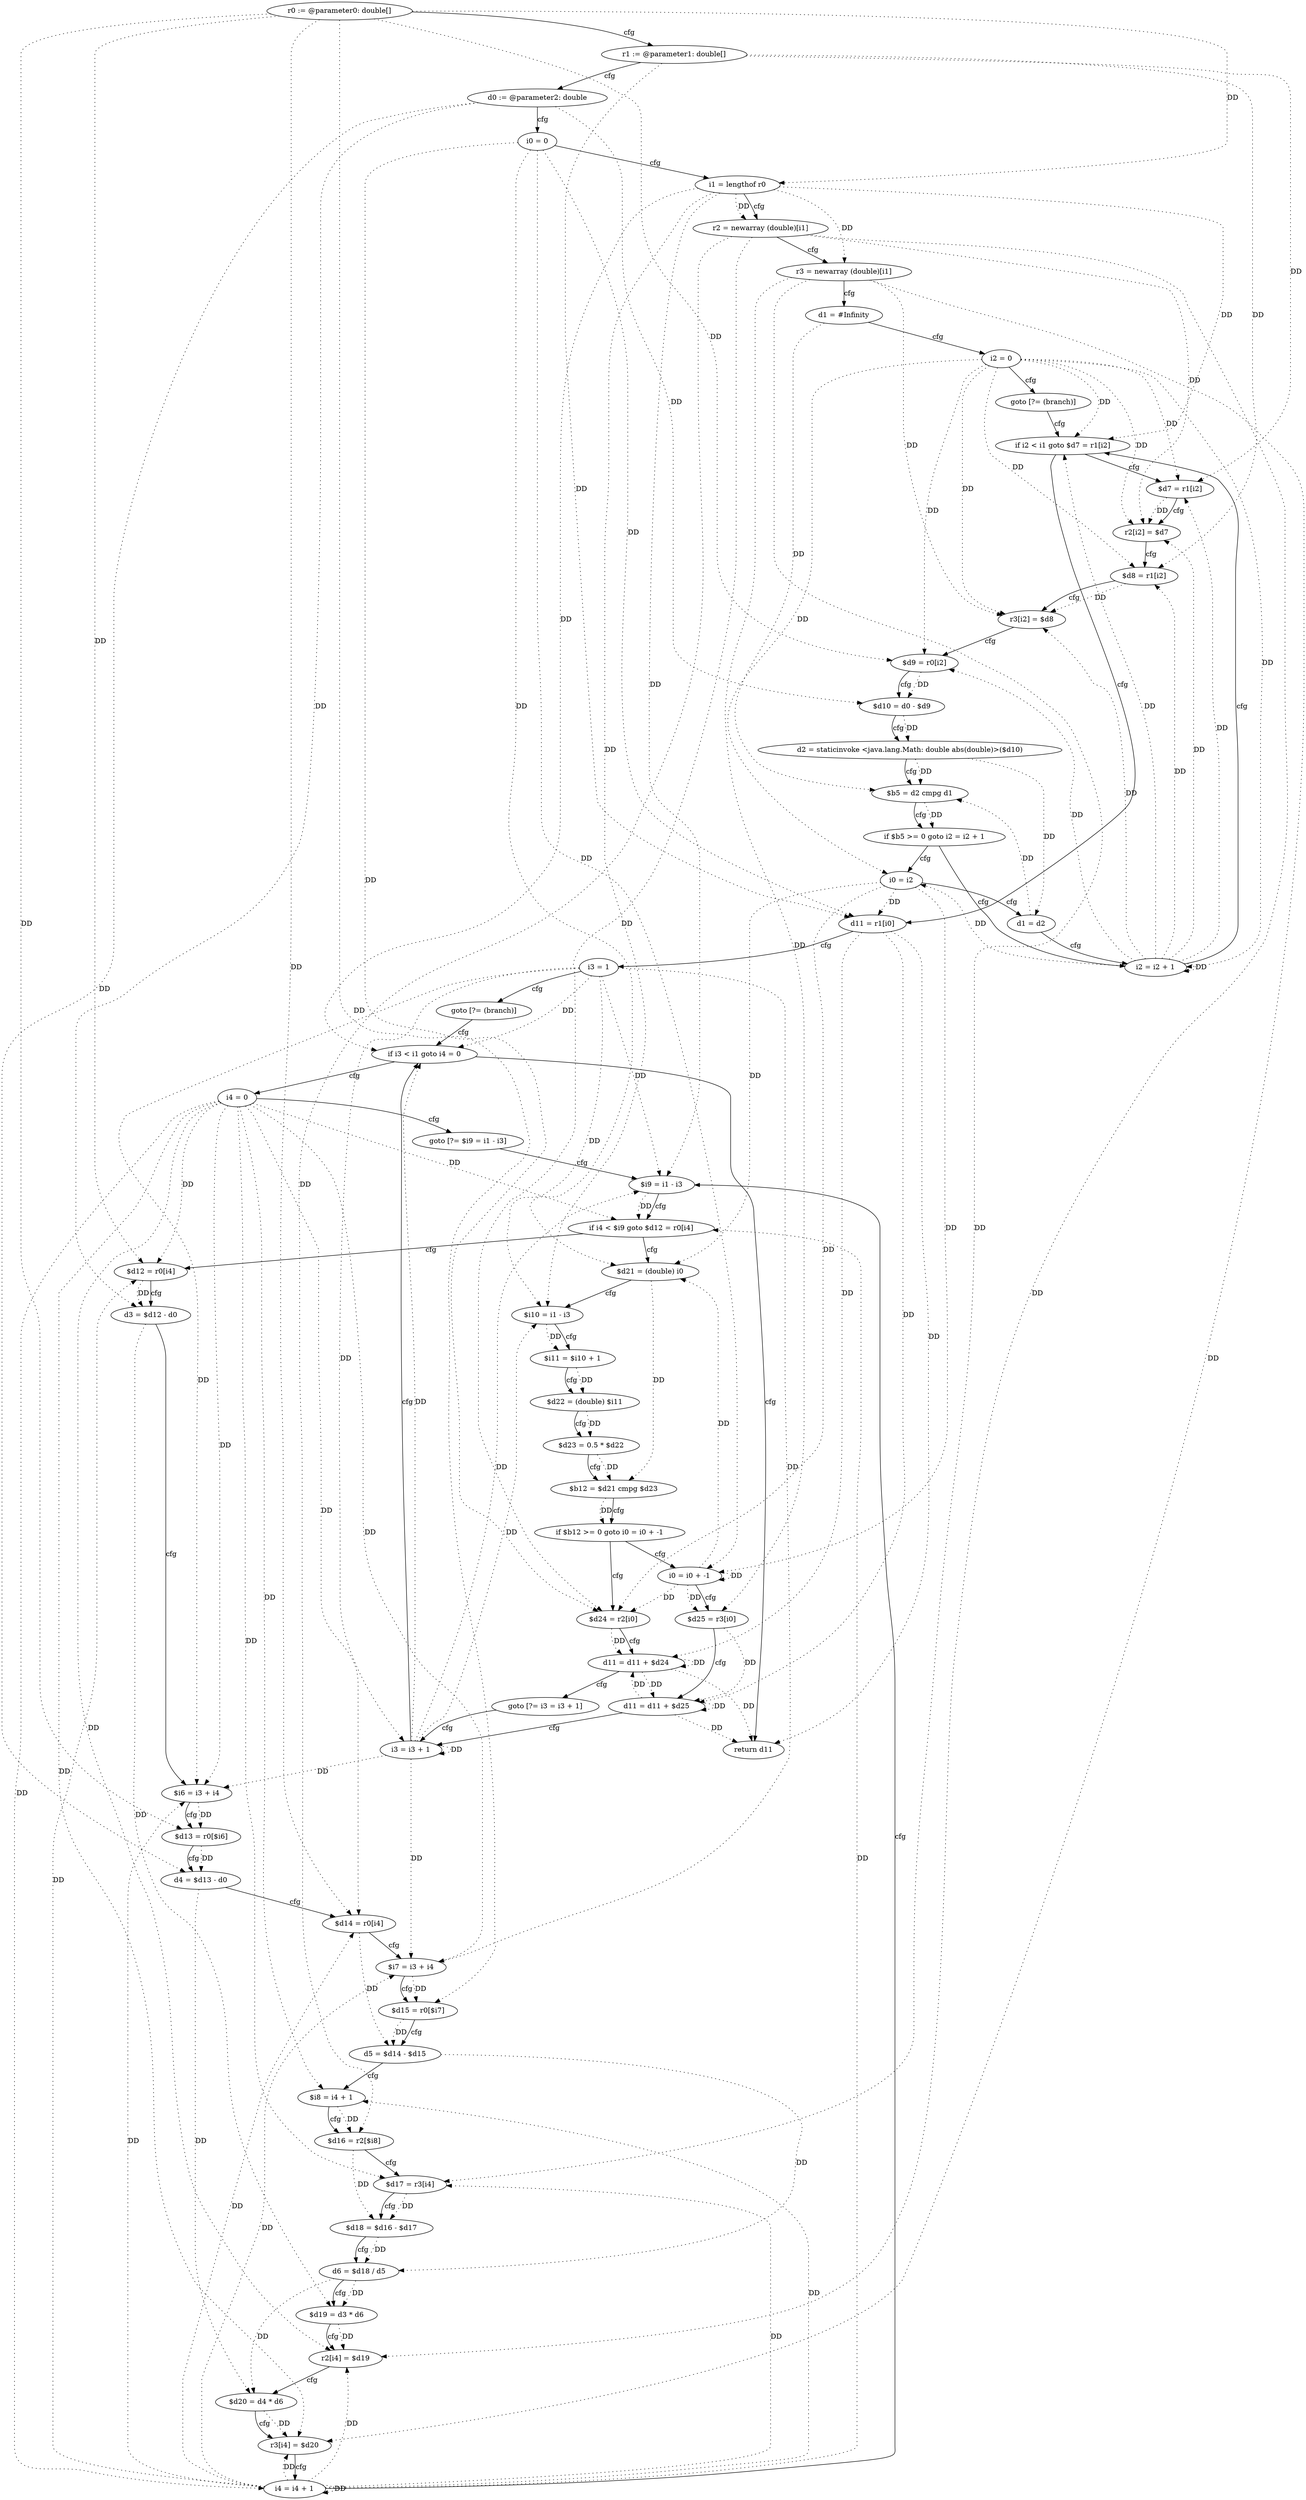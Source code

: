 digraph "evaluateInternal" {
    "0" [label="r0 := @parameter0: double[]",];
    "1" [label="r1 := @parameter1: double[]",];
    "2" [label="d0 := @parameter2: double",];
    "3" [label="i0 = 0",];
    "4" [label="i1 = lengthof r0",];
    "5" [label="r2 = newarray (double)[i1]",];
    "6" [label="r3 = newarray (double)[i1]",];
    "7" [label="d1 = #Infinity",];
    "8" [label="i2 = 0",];
    "9" [label="goto [?= (branch)]",];
    "10" [label="$d7 = r1[i2]",];
    "11" [label="r2[i2] = $d7",];
    "12" [label="$d8 = r1[i2]",];
    "13" [label="r3[i2] = $d8",];
    "14" [label="$d9 = r0[i2]",];
    "15" [label="$d10 = d0 - $d9",];
    "16" [label="d2 = staticinvoke <java.lang.Math: double abs(double)>($d10)",];
    "17" [label="$b5 = d2 cmpg d1",];
    "18" [label="if $b5 >= 0 goto i2 = i2 + 1",];
    "19" [label="i0 = i2",];
    "20" [label="d1 = d2",];
    "21" [label="i2 = i2 + 1",];
    "22" [label="if i2 < i1 goto $d7 = r1[i2]",];
    "23" [label="d11 = r1[i0]",];
    "24" [label="i3 = 1",];
    "25" [label="goto [?= (branch)]",];
    "26" [label="i4 = 0",];
    "27" [label="goto [?= $i9 = i1 - i3]",];
    "28" [label="$d12 = r0[i4]",];
    "29" [label="d3 = $d12 - d0",];
    "30" [label="$i6 = i3 + i4",];
    "31" [label="$d13 = r0[$i6]",];
    "32" [label="d4 = $d13 - d0",];
    "33" [label="$d14 = r0[i4]",];
    "34" [label="$i7 = i3 + i4",];
    "35" [label="$d15 = r0[$i7]",];
    "36" [label="d5 = $d14 - $d15",];
    "37" [label="$i8 = i4 + 1",];
    "38" [label="$d16 = r2[$i8]",];
    "39" [label="$d17 = r3[i4]",];
    "40" [label="$d18 = $d16 - $d17",];
    "41" [label="d6 = $d18 / d5",];
    "42" [label="$d19 = d3 * d6",];
    "43" [label="r2[i4] = $d19",];
    "44" [label="$d20 = d4 * d6",];
    "45" [label="r3[i4] = $d20",];
    "46" [label="i4 = i4 + 1",];
    "47" [label="$i9 = i1 - i3",];
    "48" [label="if i4 < $i9 goto $d12 = r0[i4]",];
    "49" [label="$d21 = (double) i0",];
    "50" [label="$i10 = i1 - i3",];
    "51" [label="$i11 = $i10 + 1",];
    "52" [label="$d22 = (double) $i11",];
    "53" [label="$d23 = 0.5 * $d22",];
    "54" [label="$b12 = $d21 cmpg $d23",];
    "55" [label="if $b12 >= 0 goto i0 = i0 + -1",];
    "56" [label="$d24 = r2[i0]",];
    "57" [label="d11 = d11 + $d24",];
    "58" [label="goto [?= i3 = i3 + 1]",];
    "59" [label="i0 = i0 + -1",];
    "60" [label="$d25 = r3[i0]",];
    "61" [label="d11 = d11 + $d25",];
    "62" [label="i3 = i3 + 1",];
    "63" [label="if i3 < i1 goto i4 = 0",];
    "64" [label="return d11",];
    "0"->"4" [label="DD",style=dotted,];
    "0"->"14" [label="DD",style=dotted,];
    "0"->"28" [label="DD",style=dotted,];
    "0"->"31" [label="DD",style=dotted,];
    "0"->"33" [label="DD",style=dotted,];
    "0"->"35" [label="DD",style=dotted,];
    "1"->"10" [label="DD",style=dotted,];
    "1"->"12" [label="DD",style=dotted,];
    "1"->"23" [label="DD",style=dotted,];
    "2"->"15" [label="DD",style=dotted,];
    "2"->"29" [label="DD",style=dotted,];
    "2"->"32" [label="DD",style=dotted,];
    "3"->"23" [label="DD",style=dotted,];
    "3"->"49" [label="DD",style=dotted,];
    "3"->"56" [label="DD",style=dotted,];
    "3"->"59" [label="DD",style=dotted,];
    "4"->"5" [label="DD",style=dotted,];
    "4"->"6" [label="DD",style=dotted,];
    "4"->"22" [label="DD",style=dotted,];
    "4"->"47" [label="DD",style=dotted,];
    "4"->"50" [label="DD",style=dotted,];
    "4"->"63" [label="DD",style=dotted,];
    "5"->"11" [label="DD",style=dotted,];
    "5"->"38" [label="DD",style=dotted,];
    "5"->"43" [label="DD",style=dotted,];
    "5"->"56" [label="DD",style=dotted,];
    "6"->"13" [label="DD",style=dotted,];
    "6"->"39" [label="DD",style=dotted,];
    "6"->"45" [label="DD",style=dotted,];
    "6"->"60" [label="DD",style=dotted,];
    "7"->"17" [label="DD",style=dotted,];
    "8"->"10" [label="DD",style=dotted,];
    "8"->"11" [label="DD",style=dotted,];
    "8"->"12" [label="DD",style=dotted,];
    "8"->"13" [label="DD",style=dotted,];
    "8"->"14" [label="DD",style=dotted,];
    "8"->"19" [label="DD",style=dotted,];
    "8"->"21" [label="DD",style=dotted,];
    "8"->"22" [label="DD",style=dotted,];
    "10"->"11" [label="DD",style=dotted,];
    "12"->"13" [label="DD",style=dotted,];
    "14"->"15" [label="DD",style=dotted,];
    "15"->"16" [label="DD",style=dotted,];
    "16"->"17" [label="DD",style=dotted,];
    "16"->"20" [label="DD",style=dotted,];
    "17"->"18" [label="DD",style=dotted,];
    "19"->"23" [label="DD",style=dotted,];
    "19"->"49" [label="DD",style=dotted,];
    "19"->"56" [label="DD",style=dotted,];
    "19"->"59" [label="DD",style=dotted,];
    "20"->"17" [label="DD",style=dotted,];
    "21"->"10" [label="DD",style=dotted,];
    "21"->"11" [label="DD",style=dotted,];
    "21"->"12" [label="DD",style=dotted,];
    "21"->"13" [label="DD",style=dotted,];
    "21"->"14" [label="DD",style=dotted,];
    "21"->"19" [label="DD",style=dotted,];
    "21"->"21" [label="DD",style=dotted,];
    "21"->"22" [label="DD",style=dotted,];
    "23"->"57" [label="DD",style=dotted,];
    "23"->"61" [label="DD",style=dotted,];
    "23"->"64" [label="DD",style=dotted,];
    "24"->"30" [label="DD",style=dotted,];
    "24"->"34" [label="DD",style=dotted,];
    "24"->"47" [label="DD",style=dotted,];
    "24"->"50" [label="DD",style=dotted,];
    "24"->"62" [label="DD",style=dotted,];
    "24"->"63" [label="DD",style=dotted,];
    "26"->"28" [label="DD",style=dotted,];
    "26"->"30" [label="DD",style=dotted,];
    "26"->"33" [label="DD",style=dotted,];
    "26"->"34" [label="DD",style=dotted,];
    "26"->"37" [label="DD",style=dotted,];
    "26"->"39" [label="DD",style=dotted,];
    "26"->"43" [label="DD",style=dotted,];
    "26"->"45" [label="DD",style=dotted,];
    "26"->"46" [label="DD",style=dotted,];
    "26"->"48" [label="DD",style=dotted,];
    "28"->"29" [label="DD",style=dotted,];
    "29"->"42" [label="DD",style=dotted,];
    "30"->"31" [label="DD",style=dotted,];
    "31"->"32" [label="DD",style=dotted,];
    "32"->"44" [label="DD",style=dotted,];
    "33"->"36" [label="DD",style=dotted,];
    "34"->"35" [label="DD",style=dotted,];
    "35"->"36" [label="DD",style=dotted,];
    "36"->"41" [label="DD",style=dotted,];
    "37"->"38" [label="DD",style=dotted,];
    "38"->"40" [label="DD",style=dotted,];
    "39"->"40" [label="DD",style=dotted,];
    "40"->"41" [label="DD",style=dotted,];
    "41"->"42" [label="DD",style=dotted,];
    "41"->"44" [label="DD",style=dotted,];
    "42"->"43" [label="DD",style=dotted,];
    "44"->"45" [label="DD",style=dotted,];
    "46"->"28" [label="DD",style=dotted,];
    "46"->"30" [label="DD",style=dotted,];
    "46"->"33" [label="DD",style=dotted,];
    "46"->"34" [label="DD",style=dotted,];
    "46"->"37" [label="DD",style=dotted,];
    "46"->"39" [label="DD",style=dotted,];
    "46"->"43" [label="DD",style=dotted,];
    "46"->"45" [label="DD",style=dotted,];
    "46"->"46" [label="DD",style=dotted,];
    "46"->"48" [label="DD",style=dotted,];
    "47"->"48" [label="DD",style=dotted,];
    "49"->"54" [label="DD",style=dotted,];
    "50"->"51" [label="DD",style=dotted,];
    "51"->"52" [label="DD",style=dotted,];
    "52"->"53" [label="DD",style=dotted,];
    "53"->"54" [label="DD",style=dotted,];
    "54"->"55" [label="DD",style=dotted,];
    "56"->"57" [label="DD",style=dotted,];
    "57"->"57" [label="DD",style=dotted,];
    "57"->"61" [label="DD",style=dotted,];
    "57"->"64" [label="DD",style=dotted,];
    "59"->"49" [label="DD",style=dotted,];
    "59"->"56" [label="DD",style=dotted,];
    "59"->"59" [label="DD",style=dotted,];
    "59"->"60" [label="DD",style=dotted,];
    "60"->"61" [label="DD",style=dotted,];
    "61"->"57" [label="DD",style=dotted,];
    "61"->"61" [label="DD",style=dotted,];
    "61"->"64" [label="DD",style=dotted,];
    "62"->"30" [label="DD",style=dotted,];
    "62"->"34" [label="DD",style=dotted,];
    "62"->"47" [label="DD",style=dotted,];
    "62"->"50" [label="DD",style=dotted,];
    "62"->"62" [label="DD",style=dotted,];
    "62"->"63" [label="DD",style=dotted,];
    "0"->"1" [label="cfg",];
    "1"->"2" [label="cfg",];
    "2"->"3" [label="cfg",];
    "3"->"4" [label="cfg",];
    "4"->"5" [label="cfg",];
    "5"->"6" [label="cfg",];
    "6"->"7" [label="cfg",];
    "7"->"8" [label="cfg",];
    "8"->"9" [label="cfg",];
    "9"->"22" [label="cfg",];
    "10"->"11" [label="cfg",];
    "11"->"12" [label="cfg",];
    "12"->"13" [label="cfg",];
    "13"->"14" [label="cfg",];
    "14"->"15" [label="cfg",];
    "15"->"16" [label="cfg",];
    "16"->"17" [label="cfg",];
    "17"->"18" [label="cfg",];
    "18"->"19" [label="cfg",];
    "18"->"21" [label="cfg",];
    "19"->"20" [label="cfg",];
    "20"->"21" [label="cfg",];
    "21"->"22" [label="cfg",];
    "22"->"23" [label="cfg",];
    "22"->"10" [label="cfg",];
    "23"->"24" [label="cfg",];
    "24"->"25" [label="cfg",];
    "25"->"63" [label="cfg",];
    "26"->"27" [label="cfg",];
    "27"->"47" [label="cfg",];
    "28"->"29" [label="cfg",];
    "29"->"30" [label="cfg",];
    "30"->"31" [label="cfg",];
    "31"->"32" [label="cfg",];
    "32"->"33" [label="cfg",];
    "33"->"34" [label="cfg",];
    "34"->"35" [label="cfg",];
    "35"->"36" [label="cfg",];
    "36"->"37" [label="cfg",];
    "37"->"38" [label="cfg",];
    "38"->"39" [label="cfg",];
    "39"->"40" [label="cfg",];
    "40"->"41" [label="cfg",];
    "41"->"42" [label="cfg",];
    "42"->"43" [label="cfg",];
    "43"->"44" [label="cfg",];
    "44"->"45" [label="cfg",];
    "45"->"46" [label="cfg",];
    "46"->"47" [label="cfg",];
    "47"->"48" [label="cfg",];
    "48"->"49" [label="cfg",];
    "48"->"28" [label="cfg",];
    "49"->"50" [label="cfg",];
    "50"->"51" [label="cfg",];
    "51"->"52" [label="cfg",];
    "52"->"53" [label="cfg",];
    "53"->"54" [label="cfg",];
    "54"->"55" [label="cfg",];
    "55"->"56" [label="cfg",];
    "55"->"59" [label="cfg",];
    "56"->"57" [label="cfg",];
    "57"->"58" [label="cfg",];
    "58"->"62" [label="cfg",];
    "59"->"60" [label="cfg",];
    "60"->"61" [label="cfg",];
    "61"->"62" [label="cfg",];
    "62"->"63" [label="cfg",];
    "63"->"64" [label="cfg",];
    "63"->"26" [label="cfg",];
}
